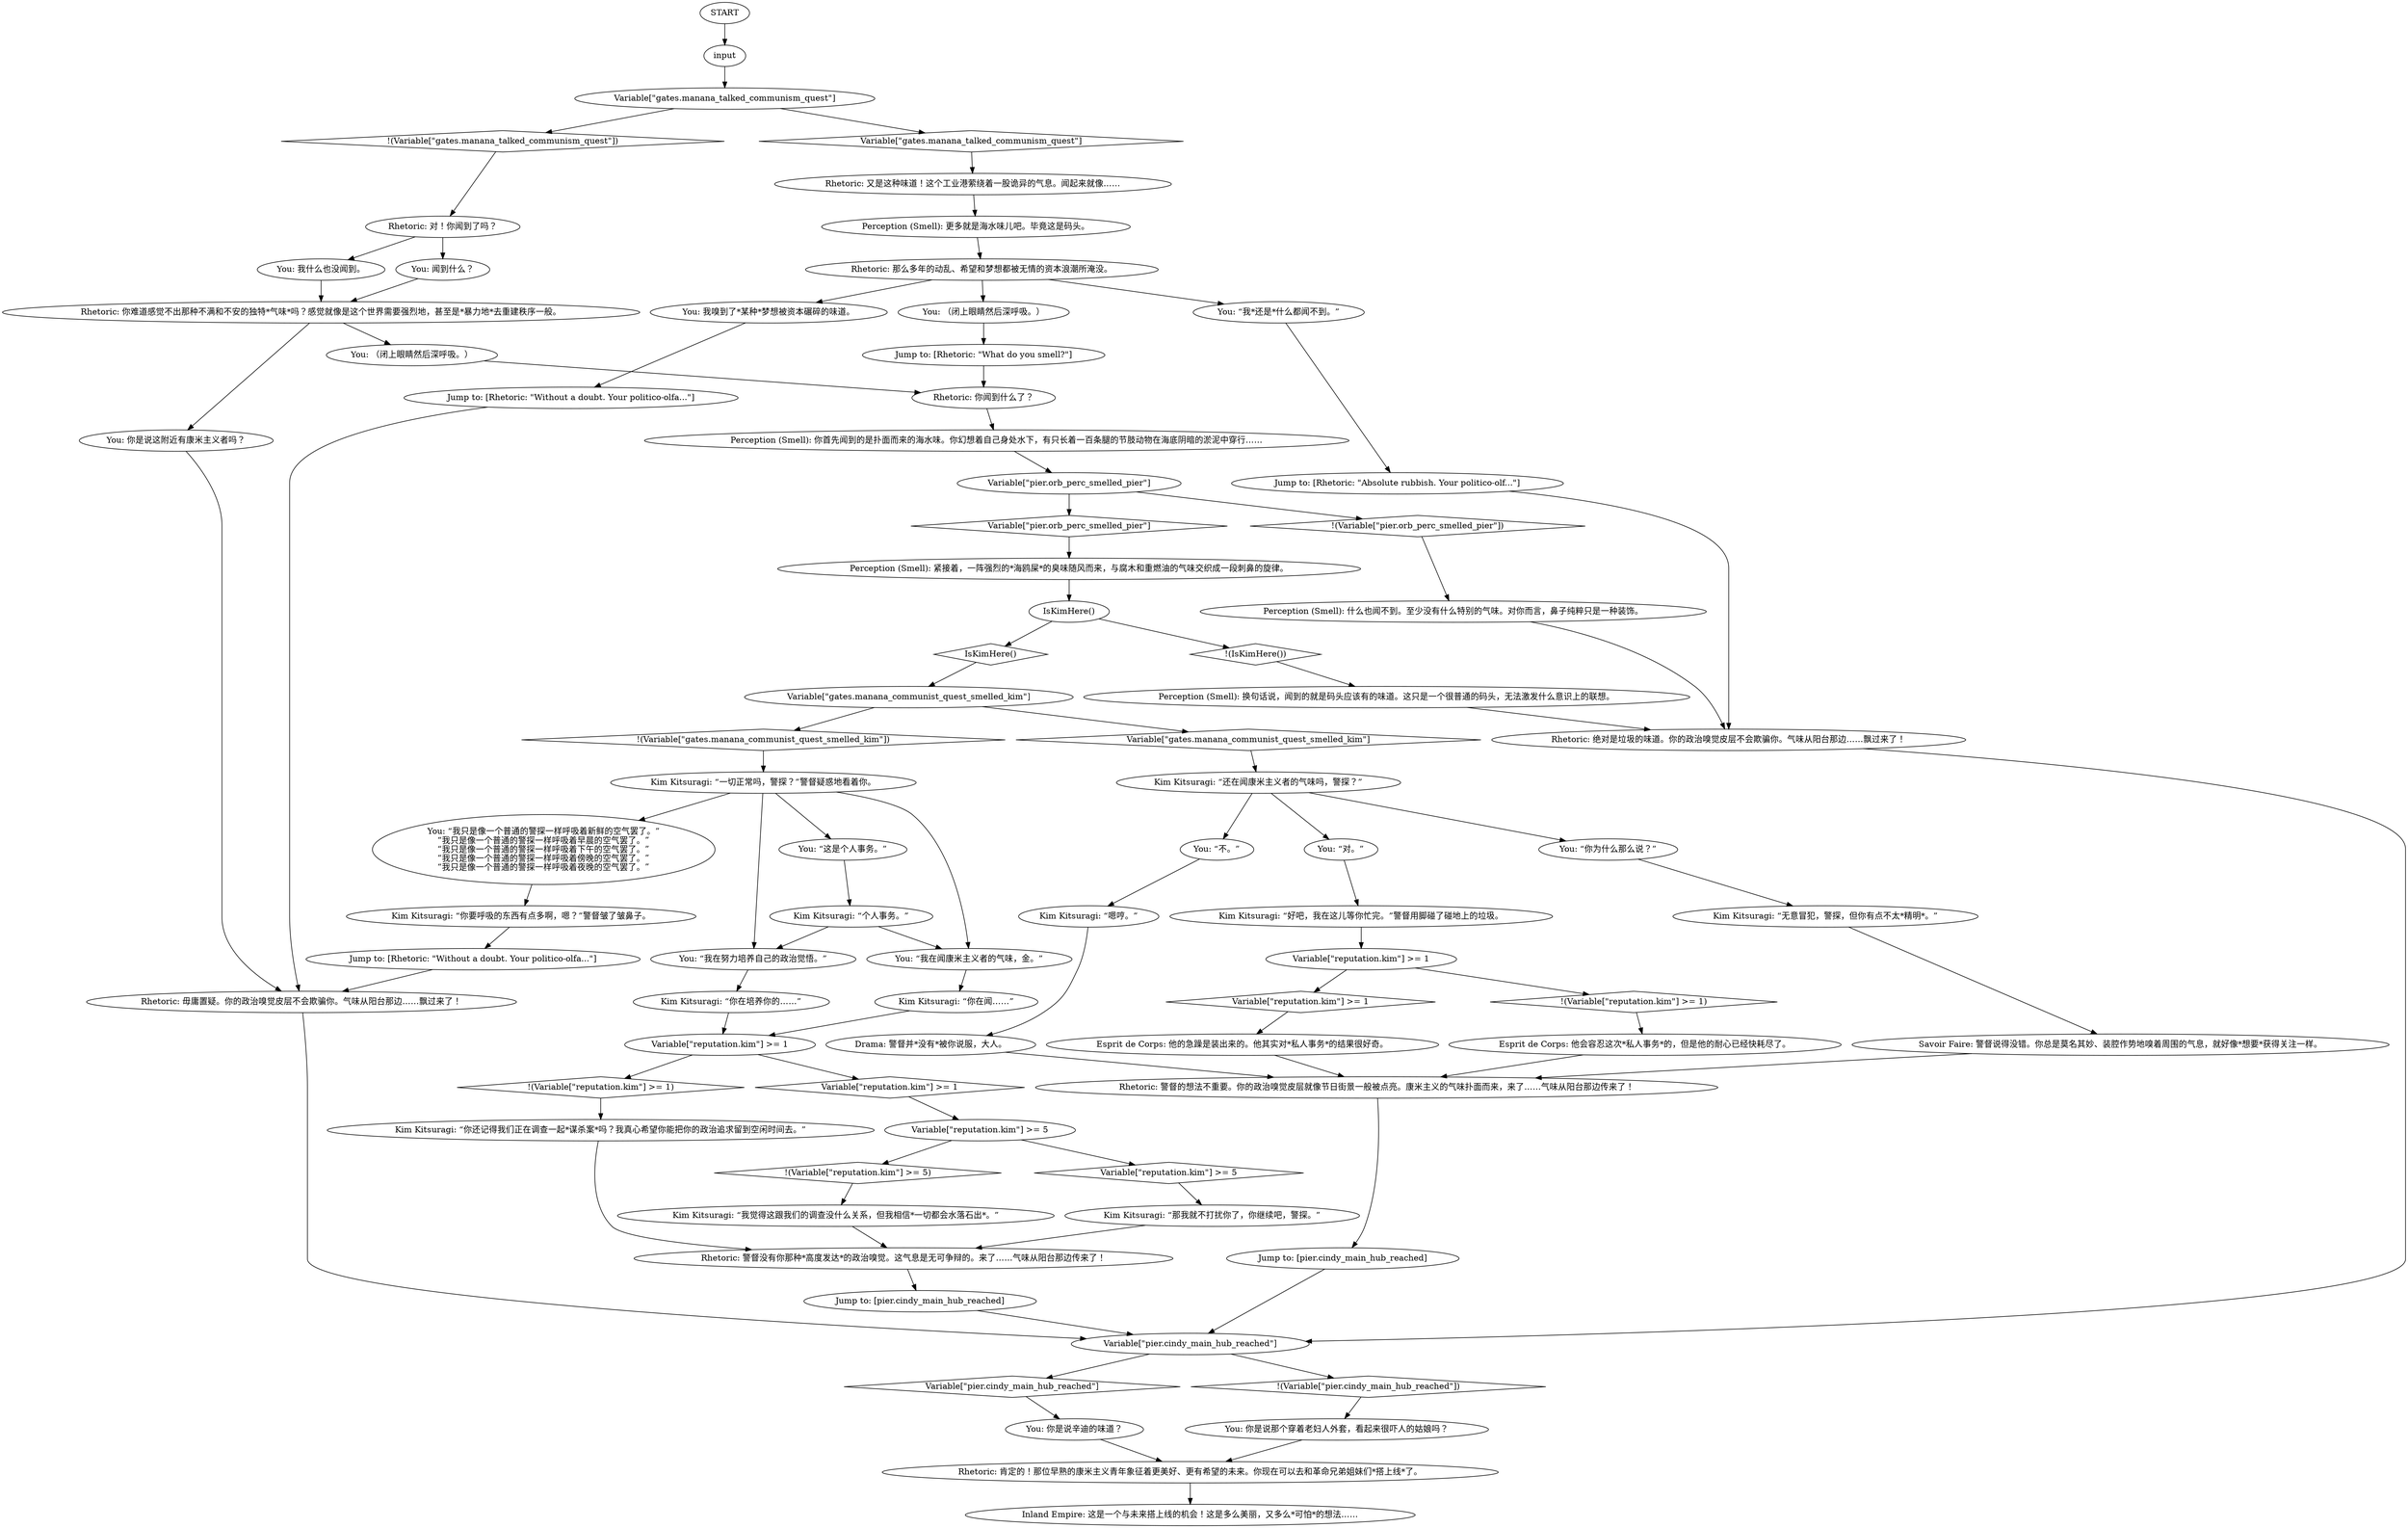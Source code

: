 # PIER ORB / communistquest
# Rhetoric smells a communist around here. Part of the Communist Dream Quest
# ==================================================
digraph G {
	  0 [label="START"];
	  1 [label="input"];
	  2 [label="Rhetoric: 绝对是垃圾的味道。你的政治嗅觉皮层不会欺骗你。气味从阳台那边……飘过来了！"];
	  3 [label="You: “我在努力培养自己的政治觉悟。”"];
	  4 [label="You: 我嗅到了*某种*梦想被资本碾碎的味道。"];
	  5 [label="You: “对。”"];
	  6 [label="Kim Kitsuragi: “你在培养你的……”"];
	  7 [label="Variable[\"pier.cindy_main_hub_reached\"]"];
	  8 [label="Variable[\"pier.cindy_main_hub_reached\"]", shape=diamond];
	  9 [label="!(Variable[\"pier.cindy_main_hub_reached\"])", shape=diamond];
	  10 [label="You: “不。”"];
	  11 [label="Perception (Smell): 你首先闻到的是扑面而来的海水味。你幻想着自己身处水下，有只长着一百条腿的节肢动物在海底阴暗的淤泥中穿行……"];
	  12 [label="Rhetoric: 毋庸置疑。你的政治嗅觉皮层不会欺骗你。气味从阳台那边……飘过来了！"];
	  13 [label="Kim Kitsuragi: “你要呼吸的东西有点多啊，嗯？”警督皱了皱鼻子。"];
	  14 [label="Kim Kitsuragi: “那我就不打扰你了，你继续吧，警探。”"];
	  15 [label="Variable[\"gates.manana_talked_communism_quest\"]"];
	  16 [label="Variable[\"gates.manana_talked_communism_quest\"]", shape=diamond];
	  17 [label="!(Variable[\"gates.manana_talked_communism_quest\"])", shape=diamond];
	  18 [label="Variable[\"reputation.kim\"] >= 5"];
	  19 [label="Variable[\"reputation.kim\"] >= 5", shape=diamond];
	  20 [label="!(Variable[\"reputation.kim\"] >= 5)", shape=diamond];
	  21 [label="Kim Kitsuragi: “还在闻康米主义者的气味吗，警探？”"];
	  22 [label="Perception (Smell): 换句话说，闻到的就是码头应该有的味道。这只是一个很普通的码头，无法激发什么意识上的联想。"];
	  23 [label="You: 你是说辛迪的味道？"];
	  24 [label="Jump to: [Rhetoric: \"Without a doubt. Your politico-olfa...\"]"];
	  25 [label="Kim Kitsuragi: “我觉得这跟我们的调查没什么关系，但我相信*一切都会水落石出*。”"];
	  26 [label="You: （闭上眼睛然后深呼吸。）"];
	  27 [label="You: 你是说这附近有康米主义者吗？"];
	  28 [label="Perception (Smell): 紧接着，一阵强烈的*海鸥屎*的臭味随风而来，与腐木和重燃油的气味交织成一段刺鼻的旋律。"];
	  29 [label="Kim Kitsuragi: “一切正常吗，警探？”警督疑惑地看着你。"];
	  30 [label="Kim Kitsuragi: “个人事务。”"];
	  31 [label="Kim Kitsuragi: “好吧，我在这儿等你忙完。”警督用脚碰了碰地上的垃圾。"];
	  32 [label="Jump to: [pier.cindy_main_hub_reached]"];
	  33 [label="Rhetoric: 那么多年的动乱、希望和梦想都被无情的资本浪潮所淹没。"];
	  34 [label="You: 闻到什么？"];
	  35 [label="Inland Empire: 这是一个与未来搭上线的机会！这是多么美丽，又多么*可怕*的想法……"];
	  36 [label="You: “这是个人事务。”"];
	  37 [label="Kim Kitsuragi: “你还记得我们正在调查一起*谋杀案*吗？我真心希望你能把你的政治追求留到空闲时间去。”"];
	  38 [label="Rhetoric: 你难道感觉不出那种不满和不安的独特*气味*吗？感觉就像是这个世界需要强烈地，甚至是*暴力地*去重建秩序一般。"];
	  39 [label="Savoir Faire: 警督说得没错。你总是莫名其妙、装腔作势地嗅着周围的气息，就好像*想要*获得关注一样。"];
	  40 [label="Rhetoric: 对！你闻到了吗？"];
	  41 [label="You: 我什么也没闻到。"];
	  42 [label="IsKimHere()"];
	  43 [label="IsKimHere()", shape=diamond];
	  44 [label="!(IsKimHere())", shape=diamond];
	  45 [label="You: “我*还是*什么都闻不到。”"];
	  46 [label="Jump to: [Rhetoric: \"Without a doubt. Your politico-olfa...\"]"];
	  47 [label="Rhetoric: 你闻到什么了？"];
	  48 [label="You: “我在闻康米主义者的气味，金。”"];
	  49 [label="Kim Kitsuragi: “嗯哼。”"];
	  50 [label="Jump to: [Rhetoric: \"Absolute rubbish. Your politico-olf...\"]"];
	  51 [label="Rhetoric: 又是这种味道！这个工业港萦绕着一股诡异的气息。闻起来就像……"];
	  52 [label="Variable[\"gates.manana_communist_quest_smelled_kim\"]"];
	  53 [label="Variable[\"gates.manana_communist_quest_smelled_kim\"]", shape=diamond];
	  54 [label="!(Variable[\"gates.manana_communist_quest_smelled_kim\"])", shape=diamond];
	  55 [label="Variable[\"reputation.kim\"] >= 1"];
	  56 [label="Variable[\"reputation.kim\"] >= 1", shape=diamond];
	  57 [label="!(Variable[\"reputation.kim\"] >= 1)", shape=diamond];
	  58 [label="Perception (Smell): 什么也闻不到。至少没有什么特别的气味。对你而言，鼻子纯粹只是一种装饰。"];
	  59 [label="Kim Kitsuragi: “无意冒犯，警探，但你有点不太*精明*。”"];
	  60 [label="Rhetoric: 警督没有你那种*高度发达*的政治嗅觉。这气息是无可争辩的。来了……气味从阳台那边传来了！"];
	  61 [label="You: “你为什么那么说？”"];
	  62 [label="Rhetoric: 警督的想法不重要。你的政治嗅觉皮层就像节日街景一般被点亮。康米主义的气味扑面而来，来了……气味从阳台那边传来了！"];
	  63 [label="You: 你是说那个穿着老妇人外套，看起来很吓人的姑娘吗？"];
	  64 [label="Variable[\"reputation.kim\"] >= 1"];
	  65 [label="Variable[\"reputation.kim\"] >= 1", shape=diamond];
	  66 [label="!(Variable[\"reputation.kim\"] >= 1)", shape=diamond];
	  67 [label="Jump to: [Rhetoric: \"What do you smell?\"]"];
	  68 [label="Perception (Smell): 更多就是海水味儿吧。毕竟这是码头。"];
	  70 [label="You: “我只是像一个普通的警探一样呼吸着新鲜的空气罢了。”\n“我只是像一个普通的警探一样呼吸着早晨的空气罢了。”\n“我只是像一个普通的警探一样呼吸着下午的空气罢了。”\n“我只是像一个普通的警探一样呼吸着傍晚的空气罢了。”\n“我只是像一个普通的警探一样呼吸着夜晚的空气罢了。”"];
	  71 [label="Esprit de Corps: 他会容忍这次*私人事务*的，但是他的耐心已经快耗尽了。"];
	  72 [label="Kim Kitsuragi: “你在闻……”"];
	  73 [label="Esprit de Corps: 他的急躁是装出来的。他其实对*私人事务*的结果很好奇。"];
	  74 [label="Drama: 警督并*没有*被你说服，大人。"];
	  75 [label="Variable[\"pier.orb_perc_smelled_pier\"]"];
	  76 [label="Variable[\"pier.orb_perc_smelled_pier\"]", shape=diamond];
	  77 [label="!(Variable[\"pier.orb_perc_smelled_pier\"])", shape=diamond];
	  78 [label="Rhetoric: 肯定的！那位早熟的康米主义青年象征着更美好、更有希望的未来。你现在可以去和革命兄弟姐妹们*搭上线*了。"];
	  79 [label="Jump to: [pier.cindy_main_hub_reached]"];
	  80 [label="You: （闭上眼睛然后深呼吸。）"];
	  0 -> 1
	  1 -> 15
	  2 -> 7
	  3 -> 6
	  4 -> 46
	  5 -> 31
	  6 -> 64
	  7 -> 8
	  7 -> 9
	  8 -> 23
	  9 -> 63
	  10 -> 49
	  11 -> 75
	  12 -> 7
	  13 -> 24
	  14 -> 60
	  15 -> 16
	  15 -> 17
	  16 -> 51
	  17 -> 40
	  18 -> 19
	  18 -> 20
	  19 -> 14
	  20 -> 25
	  21 -> 10
	  21 -> 61
	  21 -> 5
	  22 -> 2
	  23 -> 78
	  24 -> 12
	  25 -> 60
	  26 -> 47
	  27 -> 12
	  28 -> 42
	  29 -> 48
	  29 -> 3
	  29 -> 36
	  29 -> 70
	  30 -> 48
	  30 -> 3
	  31 -> 55
	  32 -> 7
	  33 -> 80
	  33 -> 4
	  33 -> 45
	  34 -> 38
	  36 -> 30
	  37 -> 60
	  38 -> 26
	  38 -> 27
	  39 -> 62
	  40 -> 41
	  40 -> 34
	  41 -> 38
	  42 -> 43
	  42 -> 44
	  43 -> 52
	  44 -> 22
	  45 -> 50
	  46 -> 12
	  47 -> 11
	  48 -> 72
	  49 -> 74
	  50 -> 2
	  51 -> 68
	  52 -> 53
	  52 -> 54
	  53 -> 21
	  54 -> 29
	  55 -> 56
	  55 -> 57
	  56 -> 73
	  57 -> 71
	  58 -> 2
	  59 -> 39
	  60 -> 79
	  61 -> 59
	  62 -> 32
	  63 -> 78
	  64 -> 65
	  64 -> 66
	  65 -> 18
	  66 -> 37
	  67 -> 47
	  68 -> 33
	  70 -> 13
	  71 -> 62
	  72 -> 64
	  73 -> 62
	  74 -> 62
	  75 -> 76
	  75 -> 77
	  76 -> 28
	  77 -> 58
	  78 -> 35
	  79 -> 7
	  80 -> 67
}

